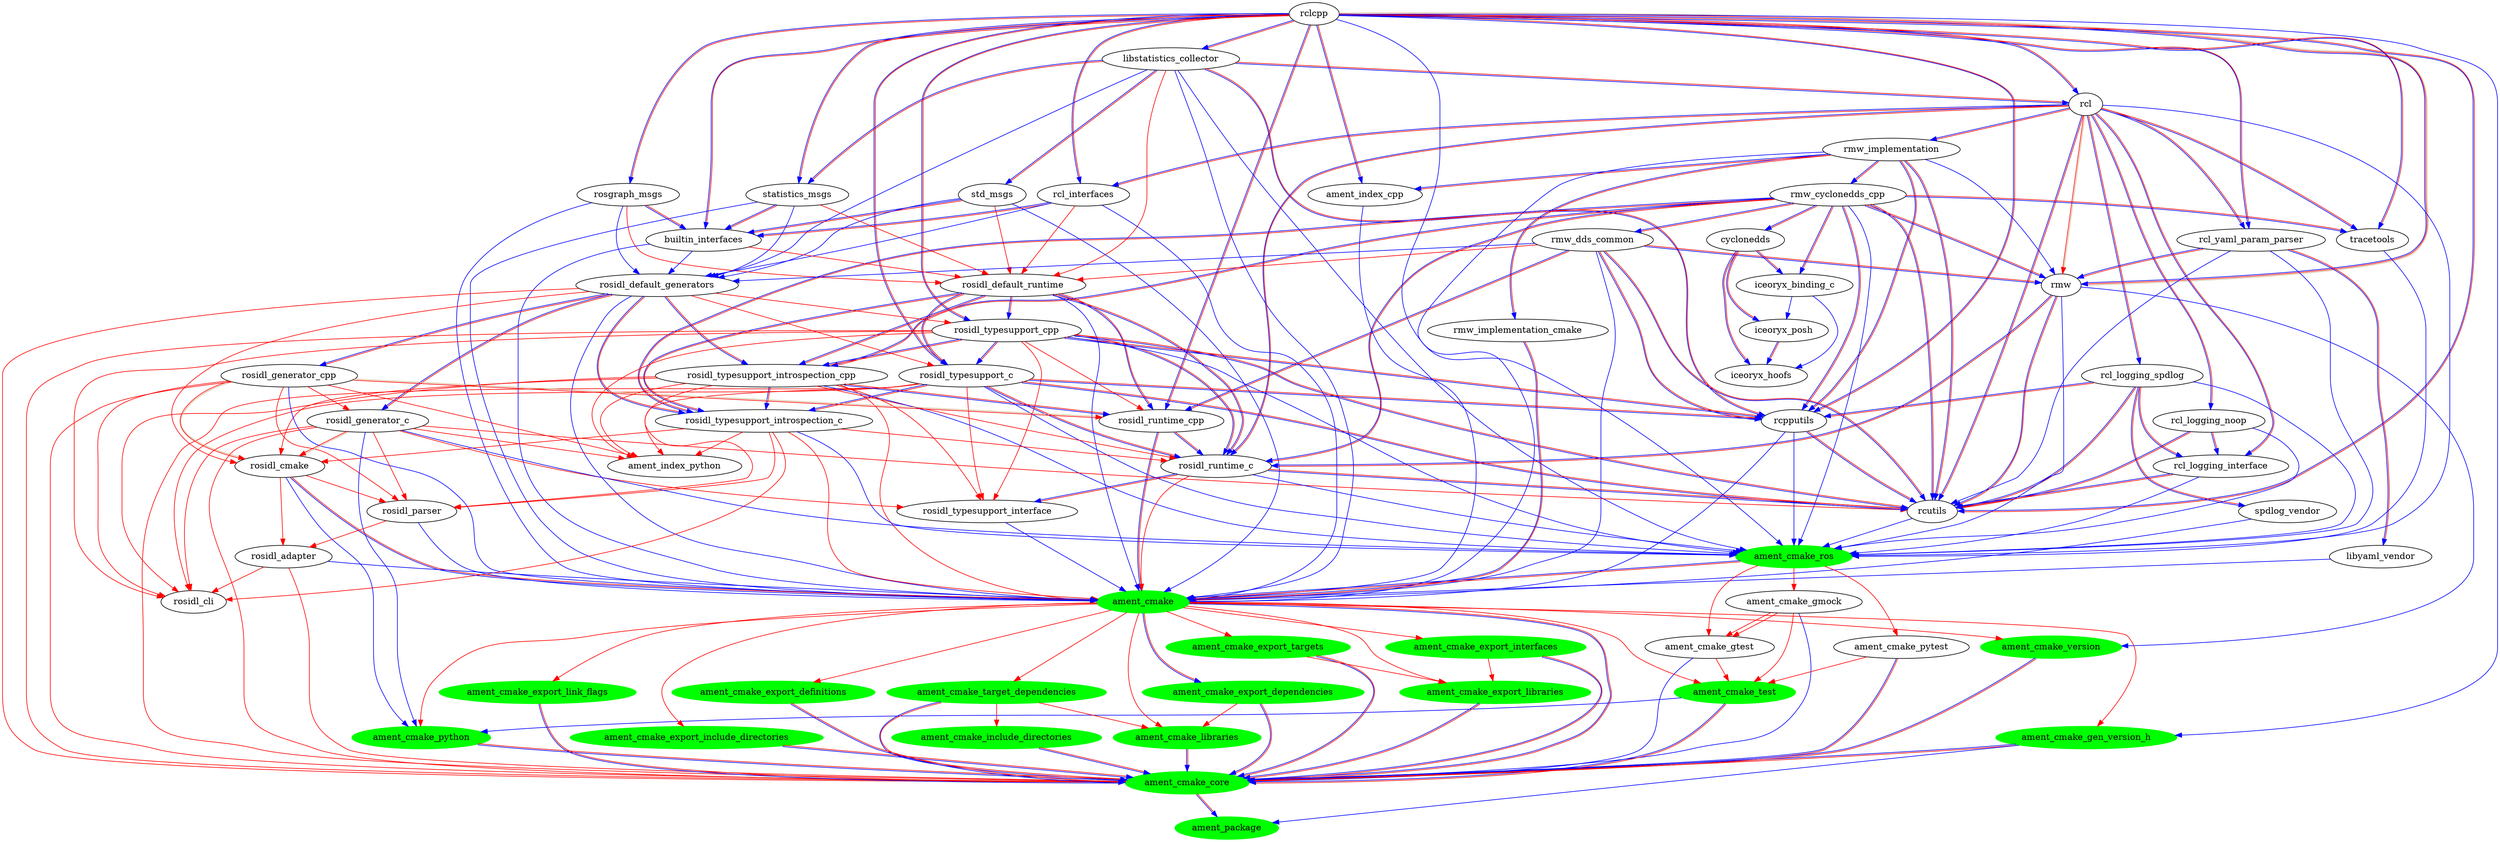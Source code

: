 digraph graphname {
  "rclcpp";
  "libstatistics_collector";
  "rcl";
  "rmw_implementation";
  "std_msgs";
  "statistics_msgs";
  "rosgraph_msgs";
  "rmw_cyclonedds_cpp";
  "rcl_interfaces";
  "rmw_dds_common";
  "builtin_interfaces";
  "rosidl_default_runtime";
  "rosidl_default_generators";
  "rosidl_typesupport_cpp";
  "rosidl_typesupport_c";
  "rosidl_typesupport_introspection_cpp";
  "rosidl_generator_cpp";
  "rcl_yaml_param_parser";
  "rcl_logging_spdlog";
  "rcl_logging_noop";
  "rosidl_typesupport_introspection_c";
  "rosidl_runtime_cpp";
  "rosidl_generator_c";
  "rmw";
  "rcl_logging_interface";
  "libyaml_vendor";
  "rosidl_runtime_c";
  "rcpputils";
  "rosidl_cmake";
  "rcutils";
  "tracetools";
  "rosidl_parser";
  "spdlog_vendor";
  "rosidl_typesupport_interface";
  "rosidl_adapter";
  "rmw_implementation_cmake";
  "ament_index_cpp";
  "ament_cmake_gtest";
  "ament_cmake_gmock";
  "ament_cmake_pytest";
  "ament_cmake_ros" -> "ament_cmake_pytest" [color="#ff0000"];
  "ament_cmake_pytest" -> "ament_cmake_core" [color="#0000ff:#ff0000"];
  "ament_cmake_pytest" -> "ament_cmake_test" [color="#ff0000"];
  "ament_cmake_ros" -> "ament_cmake_gmock" [color="#ff0000"];
  "ament_cmake_gmock" -> "ament_cmake_core" [color="#0000ff"];
  "ament_cmake_gmock" -> "ament_cmake_gtest" [color="#ff0000"];
  "ament_cmake_gmock" -> "ament_cmake_test" [color="#ff0000"];
  "ament_cmake_ros" -> "ament_cmake_gtest" [color="#ff0000"];
  "ament_cmake_gmock" -> "ament_cmake_gtest" [color="#ff0000"];
  "ament_cmake_gtest" -> "ament_cmake_core" [color="#0000ff"];
  "ament_cmake_gtest" -> "ament_cmake_test" [color="#ff0000"];
  "ament_cmake_ros" [style=filled;color = green];
  "ament_cmake" [style=filled;color = green];
  "ament_cmake_test" [style=filled;color = green];
  "rosidl_cli";
  "ament_cmake_gen_version_h" [style=filled;color = green];
  "ament_index_python";
  "cyclonedds";
  "ament_cmake_target_dependencies" [style=filled;color = green];
  "ament_cmake_export_targets" [style=filled;color = green];
  "ament_cmake_export_interfaces" [style=filled;color = green];
  "ament_cmake_export_dependencies" [style=filled;color = green];
  "iceoryx_binding_c";
  "ament_cmake_version" [style=filled;color = green];
  "ament_cmake_python" [style=filled;color = green];
  "ament_cmake_libraries" [style=filled;color = green];
  "ament_cmake_include_directories" [style=filled;color = green];
  "ament_cmake_export_link_flags" [style=filled;color = green];
  "ament_cmake_export_libraries" [style=filled;color = green];
  "ament_cmake_export_include_directories" [style=filled;color = green];
  "ament_cmake_export_definitions" [style=filled;color = green];
  "iceoryx_posh";
  "ament_cmake_core" [style=filled;color = green];
  "iceoryx_hoofs";
  "ament_package" [style=filled;color = green];
  "ament_cmake" -> "ament_cmake_test" [color="#ff0000"];
  "ament_cmake_test" -> "ament_cmake_core" [color="#0000ff:#ff0000"];
  "ament_cmake_test" -> "ament_cmake_python" [color="#0000ff"];
  "rclcpp" -> "libstatistics_collector" [color="#0000ff:#ff0000"];
  "rclcpp" -> "rosgraph_msgs" [color="#0000ff:#ff0000"];
  "rclcpp" -> "tracetools" [color="#0000ff:#ff0000"];
  "rclcpp" -> "ament_cmake_ros" [color="#0000ff"];
  "rclcpp" -> "rcl_interfaces" [color="#0000ff:#ff0000"];
  "rclcpp" -> "ament_index_cpp" [color="#0000ff:#ff0000"];
  "rclcpp" -> "rosidl_typesupport_cpp" [color="#0000ff:#ff0000"];
  "rclcpp" -> "builtin_interfaces" [color="#0000ff:#ff0000"];
  "rclcpp" -> "rcl_yaml_param_parser" [color="#0000ff:#ff0000"];
  "rclcpp" -> "rosidl_runtime_cpp" [color="#0000ff:#ff0000"];
  "rclcpp" -> "rcutils" [color="#0000ff:#ff0000"];
  "rclcpp" -> "ament_cmake_gen_version_h" [color="#0000ff"];
  "rclcpp" -> "rcpputils" [color="#0000ff:#ff0000"];
  "rclcpp" -> "statistics_msgs" [color="#0000ff:#ff0000"];
  "rclcpp" -> "rmw" [color="#0000ff:#ff0000:#d2b48c"];
  "rclcpp" -> "rcl" [color="#0000ff:#ff0000"];
  "rclcpp" -> "rosidl_typesupport_c" [color="#0000ff:#ff0000"];
  "libstatistics_collector" -> "ament_cmake_ros" [color="#0000ff"];
  "libstatistics_collector" -> "std_msgs" [color="#0000ff:#ff0000"];
  "libstatistics_collector" -> "rosidl_default_generators" [color="#0000ff"];
  "libstatistics_collector" -> "statistics_msgs" [color="#0000ff:#ff0000"];
  "libstatistics_collector" -> "rcpputils" [color="#0000ff:#ff0000"];
  "libstatistics_collector" -> "rcl" [color="#0000ff:#ff0000"];
  "libstatistics_collector" -> "ament_cmake" [color="#0000ff"];
  "libstatistics_collector" -> "rosidl_default_runtime" [color="#ff0000"];
  "rcl" -> "tracetools" [color="#0000ff:#ff0000"];
  "rcl" -> "ament_cmake_ros" [color="#0000ff"];
  "rcl" -> "rcl_interfaces" [color="#0000ff:#ff0000"];
  "rcl" -> "rcl_yaml_param_parser" [color="#0000ff:#ff0000"];
  "rcl" -> "rcutils" [color="#0000ff:#ff0000"];
  "rcl" -> "rcl_logging_interface" [color="#0000ff:#ff0000"];
  "rcl" -> "rcl_logging_noop" [color="#0000ff:#ff0000"];
  "rcl" -> "rmw_implementation" [color="#0000ff:#ff0000"];
  "rcl" -> "rcl_logging_spdlog" [color="#0000ff:#ff0000"];
  "rcl" -> "rosidl_runtime_c" [color="#0000ff:#ff0000"];
  "rcl" -> "rmw" [color="#ff0000:#d2b48c"];
  "rmw_implementation" -> "rmw_implementation_cmake" [color="#0000ff:#ff0000"];
  "rmw_implementation" -> "ament_index_cpp" [color="#0000ff:#ff0000"];
  "rmw_implementation" -> "rcutils" [color="#0000ff:#ff0000"];
  "rmw_implementation" -> "rcpputils" [color="#0000ff:#ff0000"];
  "rmw_implementation" -> "rmw_cyclonedds_cpp" [color="#0000ff:#ff0000"];
  "rmw_implementation" -> "rmw" [color="#0000ff"];
  "rmw_implementation" -> "ament_cmake" [color="#0000ff"];
  "std_msgs" -> "rosidl_default_generators" [color="#0000ff"];
  "std_msgs" -> "builtin_interfaces" [color="#0000ff:#ff0000"];
  "std_msgs" -> "ament_cmake" [color="#0000ff"];
  "std_msgs" -> "rosidl_default_runtime" [color="#ff0000"];
  "statistics_msgs" -> "rosidl_default_generators" [color="#0000ff"];
  "statistics_msgs" -> "builtin_interfaces" [color="#0000ff:#ff0000"];
  "statistics_msgs" -> "ament_cmake" [color="#0000ff"];
  "statistics_msgs" -> "rosidl_default_runtime" [color="#ff0000"];
  "rosgraph_msgs" -> "rosidl_default_generators" [color="#0000ff"];
  "rosgraph_msgs" -> "builtin_interfaces" [color="#0000ff:#ff0000"];
  "rosgraph_msgs" -> "ament_cmake" [color="#0000ff"];
  "rosgraph_msgs" -> "rosidl_default_runtime" [color="#ff0000"];
  "rmw_cyclonedds_cpp" -> "tracetools" [color="#0000ff:#ff0000"];
  "rmw_cyclonedds_cpp" -> "ament_cmake_ros" [color="#0000ff"];
  "rmw_cyclonedds_cpp" -> "rmw_dds_common" [color="#0000ff:#ff0000"];
  "rmw_cyclonedds_cpp" -> "rosidl_typesupport_introspection_c" [color="#0000ff:#ff0000"];
  "rmw_cyclonedds_cpp" -> "rcutils" [color="#0000ff:#ff0000"];
  "rmw_cyclonedds_cpp" -> "rosidl_typesupport_introspection_cpp" [color="#0000ff:#ff0000"];
  "rmw_cyclonedds_cpp" -> "rcpputils" [color="#0000ff:#ff0000"];
  "rmw_cyclonedds_cpp" -> "iceoryx_binding_c" [color="#0000ff:#ff0000"];
  "rmw_cyclonedds_cpp" -> "cyclonedds" [color="#0000ff:#ff0000"];
  "rmw_cyclonedds_cpp" -> "rmw" [color="#0000ff:#ff0000"];
  "rmw_cyclonedds_cpp" -> "rosidl_runtime_c" [color="#0000ff:#ff0000"];
  "rcl_interfaces" -> "rosidl_default_generators" [color="#0000ff"];
  "rcl_interfaces" -> "builtin_interfaces" [color="#0000ff:#ff0000"];
  "rcl_interfaces" -> "ament_cmake" [color="#0000ff"];
  "rcl_interfaces" -> "rosidl_default_runtime" [color="#ff0000"];
  "rmw_dds_common" -> "rosidl_default_generators" [color="#0000ff"];
  "rmw_dds_common" -> "rosidl_runtime_cpp" [color="#0000ff:#ff0000"];
  "rmw_dds_common" -> "rcutils" [color="#0000ff:#ff0000"];
  "rmw_dds_common" -> "rcpputils" [color="#0000ff:#ff0000"];
  "rmw_dds_common" -> "rmw" [color="#0000ff:#ff0000"];
  "rmw_dds_common" -> "ament_cmake" [color="#0000ff"];
  "rmw_dds_common" -> "rosidl_default_runtime" [color="#ff0000"];
  "builtin_interfaces" -> "rosidl_default_generators" [color="#0000ff"];
  "builtin_interfaces" -> "ament_cmake" [color="#0000ff"];
  "builtin_interfaces" -> "rosidl_default_runtime" [color="#ff0000"];
  "rosidl_default_runtime" -> "rosidl_typesupport_cpp" [color="#0000ff:#ff0000"];
  "rosidl_default_runtime" -> "ament_cmake" [color="#0000ff"];
  "rosidl_default_runtime" -> "rosidl_typesupport_introspection_c" [color="#0000ff:#ff0000"];
  "rosidl_default_runtime" -> "rosidl_runtime_cpp" [color="#0000ff:#ff0000"];
  "rosidl_default_runtime" -> "rosidl_typesupport_introspection_cpp" [color="#0000ff:#ff0000"];
  "rosidl_default_runtime" -> "rosidl_runtime_c" [color="#0000ff:#ff0000"];
  "rosidl_default_runtime" -> "rosidl_typesupport_c" [color="#0000ff:#ff0000"];
  "rosidl_default_generators" -> "rosidl_generator_c" [color="#0000ff:#ff0000"];
  "rosidl_default_generators" -> "rosidl_typesupport_introspection_c" [color="#0000ff:#ff0000"];
  "rosidl_default_generators" -> "rosidl_typesupport_introspection_cpp" [color="#0000ff:#ff0000"];
  "rosidl_default_generators" -> "rosidl_generator_cpp" [color="#0000ff:#ff0000"];
  "rosidl_default_generators" -> "ament_cmake" [color="#0000ff"];
  "rosidl_default_generators" -> "rosidl_cmake" [color="#ff0000"];
  "rosidl_default_generators" -> "ament_cmake_core" [color="#ff0000"];
  "rosidl_default_generators" -> "rosidl_typesupport_cpp" [color="#ff0000"];
  "rosidl_default_generators" -> "rosidl_typesupport_c" [color="#ff0000"];
  "rosidl_typesupport_cpp" -> "ament_cmake_ros" [color="#0000ff"];
  "rosidl_typesupport_cpp" -> "rcutils" [color="#0000ff:#ff0000"];
  "rosidl_typesupport_cpp" -> "rosidl_typesupport_introspection_cpp" [color="#0000ff:#ff0000"];
  "rosidl_typesupport_cpp" -> "rcpputils" [color="#0000ff:#ff0000"];
  "rosidl_typesupport_cpp" -> "rosidl_runtime_c" [color="#0000ff:#ff0000"];
  "rosidl_typesupport_cpp" -> "rosidl_typesupport_c" [color="#0000ff:#ff0000"];
  "rosidl_typesupport_cpp" -> "ament_index_python" [color="#ff0000"];
  "rosidl_typesupport_cpp" -> "ament_cmake_core" [color="#ff0000"];
  "rosidl_typesupport_cpp" -> "rosidl_runtime_cpp" [color="#ff0000"];
  "rosidl_typesupport_cpp" -> "rosidl_cli" [color="#ff0000"];
  "rosidl_typesupport_cpp" -> "rosidl_typesupport_interface" [color="#ff0000"];
  "rosidl_typesupport_c" -> "ament_cmake_ros" [color="#0000ff"];
  "rosidl_typesupport_c" -> "rosidl_typesupport_introspection_c" [color="#0000ff:#ff0000"];
  "rosidl_typesupport_c" -> "rcutils" [color="#0000ff:#ff0000"];
  "rosidl_typesupport_c" -> "rcpputils" [color="#0000ff:#ff0000"];
  "rosidl_typesupport_c" -> "rosidl_runtime_c" [color="#0000ff:#ff0000"];
  "rosidl_typesupport_c" -> "ament_index_python" [color="#ff0000"];
  "rosidl_typesupport_c" -> "ament_cmake_core" [color="#ff0000"];
  "rosidl_typesupport_c" -> "rosidl_cli" [color="#ff0000"];
  "rosidl_typesupport_c" -> "rosidl_typesupport_interface" [color="#ff0000"];
  "rosidl_typesupport_introspection_cpp" -> "ament_cmake_ros" [color="#0000ff"];
  "rosidl_typesupport_introspection_cpp" -> "rosidl_typesupport_introspection_c" [color="#0000ff:#ff0000"];
  "rosidl_typesupport_introspection_cpp" -> "rosidl_runtime_cpp" [color="#0000ff:#ff0000"];
  "rosidl_typesupport_introspection_cpp" -> "rosidl_cmake" [color="#ff0000"];
  "rosidl_typesupport_introspection_cpp" -> "ament_index_python" [color="#ff0000"];
  "rosidl_typesupport_introspection_cpp" -> "rosidl_parser" [color="#ff0000"];
  "rosidl_typesupport_introspection_cpp" -> "rosidl_cli" [color="#ff0000"];
  "rosidl_typesupport_introspection_cpp" -> "rosidl_typesupport_interface" [color="#ff0000"];
  "rosidl_typesupport_introspection_cpp" -> "rosidl_runtime_c" [color="#ff0000"];
  "rosidl_typesupport_introspection_cpp" -> "ament_cmake" [color="#ff0000"];
  "rosidl_generator_cpp" -> "ament_cmake" [color="#0000ff"];
  "rosidl_generator_cpp" -> "rosidl_cmake" [color="#ff0000:#d2b48c"];
  "rosidl_generator_cpp" -> "ament_index_python" [color="#ff0000"];
  "rosidl_generator_cpp" -> "ament_cmake_core" [color="#ff0000"];
  "rosidl_generator_cpp" -> "rosidl_generator_c" [color="#ff0000"];
  "rosidl_generator_cpp" -> "rosidl_runtime_cpp" [color="#ff0000:#d2b48c"];
  "rosidl_generator_cpp" -> "rosidl_parser" [color="#ff0000"];
  "rosidl_generator_cpp" -> "rosidl_cli" [color="#ff0000"];
  "rcl_yaml_param_parser" -> "ament_cmake_ros" [color="#0000ff"];
  "rcl_yaml_param_parser" -> "libyaml_vendor" [color="#0000ff:#ff0000"];
  "rcl_yaml_param_parser" -> "rcutils" [color="#0000ff"];
  "rcl_yaml_param_parser" -> "rmw" [color="#0000ff:#ff0000"];
  "rcl_logging_spdlog" -> "ament_cmake_ros" [color="#0000ff"];
  "rcl_logging_spdlog" -> "rcutils" [color="#0000ff:#ff0000"];
  "rcl_logging_spdlog" -> "rcl_logging_interface" [color="#0000ff:#ff0000"];
  "rcl_logging_spdlog" -> "rcpputils" [color="#0000ff:#ff0000"];
  "rcl_logging_spdlog" -> "spdlog_vendor" [color="#0000ff:#ff0000"];
  "rcl_logging_noop" -> "rcl_logging_interface" [color="#0000ff:#ff0000"];
  "rcl_logging_noop" -> "ament_cmake_ros" [color="#0000ff"];
  "rcl_logging_noop" -> "rcutils" [color="#0000ff:#ff0000"];
  "rosidl_typesupport_introspection_c" -> "ament_cmake_ros" [color="#0000ff"];
  "rosidl_typesupport_introspection_c" -> "rosidl_cmake" [color="#ff0000"];
  "rosidl_typesupport_introspection_c" -> "ament_index_python" [color="#ff0000"];
  "rosidl_typesupport_introspection_c" -> "rosidl_parser" [color="#ff0000"];
  "rosidl_typesupport_introspection_c" -> "rosidl_cli" [color="#ff0000"];
  "rosidl_typesupport_introspection_c" -> "rosidl_runtime_c" [color="#ff0000"];
  "rosidl_typesupport_introspection_c" -> "ament_cmake" [color="#ff0000"];
  "rosidl_runtime_cpp" -> "rosidl_runtime_c" [color="#0000ff:#ff0000"];
  "rosidl_runtime_cpp" -> "ament_cmake" [color="#0000ff:#ff0000"];
  "rosidl_generator_c" -> "ament_cmake_ros" [color="#0000ff"];
  "rosidl_generator_c" -> "ament_cmake_python" [color="#0000ff"];
  "rosidl_generator_c" -> "rosidl_cmake" [color="#ff0000:#d2b48c"];
  "rosidl_generator_c" -> "ament_index_python" [color="#ff0000"];
  "rosidl_generator_c" -> "ament_cmake_core" [color="#ff0000"];
  "rosidl_generator_c" -> "rosidl_parser" [color="#ff0000"];
  "rosidl_generator_c" -> "rcutils" [color="#ff0000"];
  "rosidl_generator_c" -> "rosidl_cli" [color="#ff0000"];
  "rosidl_generator_c" -> "rosidl_typesupport_interface" [color="#ff0000"];
  "rmw" -> "ament_cmake_version" [color="#0000ff"];
  "rmw" -> "ament_cmake_ros" [color="#0000ff"];
  "rmw" -> "rosidl_runtime_c" [color="#0000ff:#ff0000"];
  "rmw" -> "rcutils" [color="#0000ff:#ff0000"];
  "rcl_logging_interface" -> "ament_cmake_ros" [color="#0000ff"];
  "rcl_logging_interface" -> "rcutils" [color="#0000ff:#ff0000"];
  "libyaml_vendor" -> "ament_cmake" [color="#0000ff"];
  "rosidl_runtime_c" -> "ament_cmake_ros" [color="#0000ff"];
  "rosidl_runtime_c" -> "rosidl_typesupport_interface" [color="#0000ff:#ff0000"];
  "rosidl_runtime_c" -> "rcutils" [color="#0000ff:#ff0000"];
  "rosidl_runtime_c" -> "ament_cmake" [color="#ff0000"];
  "rcpputils" -> "ament_cmake_ros" [color="#0000ff"];
  "rcpputils" -> "rcutils" [color="#0000ff:#ff0000"];
  "rcpputils" -> "ament_cmake" [color="#0000ff"];
  "rosidl_cmake" -> "ament_cmake_python" [color="#0000ff"];
  "rosidl_cmake" -> "ament_cmake" [color="#0000ff:#ff0000"];
  "rosidl_cmake" -> "rosidl_adapter" [color="#ff0000"];
  "rosidl_cmake" -> "rosidl_parser" [color="#ff0000"];
  "rcutils" -> "ament_cmake_ros" [color="#0000ff"];
  "tracetools" -> "ament_cmake_ros" [color="#0000ff"];
  "rosidl_parser" -> "ament_cmake" [color="#0000ff"];
  "rosidl_parser" -> "rosidl_adapter" [color="#ff0000"];
  "spdlog_vendor" -> "ament_cmake" [color="#0000ff"];
  "rosidl_typesupport_interface" -> "ament_cmake" [color="#0000ff"];
  "rosidl_adapter" -> "ament_cmake" [color="#0000ff"];
  "rosidl_adapter" -> "rosidl_cli" [color="#ff0000"];
  "rosidl_adapter" -> "ament_cmake_core" [color="#ff0000"];
  "rmw_implementation_cmake" -> "ament_cmake" [color="#0000ff:#ff0000"];
  "ament_index_cpp" -> "ament_cmake" [color="#0000ff"];
  "ament_cmake_ros" -> "ament_cmake" [color="#0000ff:#ff0000"];
  "ament_cmake" -> "ament_cmake_core" [color="#0000ff:#ff0000"];
  "ament_cmake" -> "ament_cmake_export_dependencies" [color="#0000ff:#ff0000"];
  "ament_cmake" -> "ament_cmake_export_interfaces" [color="#ff0000"];
  "ament_cmake" -> "ament_cmake_version" [color="#ff0000"];
  "ament_cmake" -> "ament_cmake_python" [color="#ff0000"];
  "ament_cmake" -> "ament_cmake_export_libraries" [color="#ff0000"];
  "ament_cmake" -> "ament_cmake_export_targets" [color="#ff0000"];
  "ament_cmake" -> "ament_cmake_gen_version_h" [color="#ff0000"];
  "ament_cmake" -> "ament_cmake_export_definitions" [color="#ff0000"];
  "ament_cmake" -> "ament_cmake_export_link_flags" [color="#ff0000"];
  "ament_cmake" -> "ament_cmake_export_include_directories" [color="#ff0000"];
  "ament_cmake" -> "ament_cmake_target_dependencies" [color="#ff0000"];
  "ament_cmake" -> "ament_cmake_libraries" [color="#ff0000"];
  "ament_cmake_gen_version_h" -> "ament_package" [color="#0000ff"];
  "ament_cmake_gen_version_h" -> "ament_cmake_core" [color="#0000ff:#ff0000"];
  "cyclonedds" -> "iceoryx_posh" [color="#0000ff:#ff0000"];
  "cyclonedds" -> "iceoryx_hoofs" [color="#0000ff:#ff0000"];
  "cyclonedds" -> "iceoryx_binding_c" [color="#0000ff:#ff0000"];
  "ament_cmake_target_dependencies" -> "ament_cmake_core" [color="#0000ff:#ff0000"];
  "ament_cmake_target_dependencies" -> "ament_cmake_libraries" [color="#ff0000"];
  "ament_cmake_target_dependencies" -> "ament_cmake_include_directories" [color="#ff0000"];
  "ament_cmake_export_targets" -> "ament_cmake_core" [color="#0000ff:#ff0000"];
  "ament_cmake_export_targets" -> "ament_cmake_export_libraries" [color="#ff0000"];
  "ament_cmake_export_interfaces" -> "ament_cmake_core" [color="#0000ff:#ff0000"];
  "ament_cmake_export_interfaces" -> "ament_cmake_export_libraries" [color="#ff0000"];
  "ament_cmake_export_dependencies" -> "ament_cmake_core" [color="#0000ff:#ff0000"];
  "ament_cmake_export_dependencies" -> "ament_cmake_libraries" [color="#ff0000"];
  "iceoryx_binding_c" -> "iceoryx_posh" [color="#0000ff"];
  "iceoryx_binding_c" -> "iceoryx_hoofs" [color="#0000ff"];
  "ament_cmake_version" -> "ament_cmake_core" [color="#0000ff:#ff0000"];
  "ament_cmake_python" -> "ament_cmake_core" [color="#0000ff:#ff0000"];
  "ament_cmake_libraries" -> "ament_cmake_core" [color="#0000ff:#ff0000"];
  "ament_cmake_include_directories" -> "ament_cmake_core" [color="#0000ff:#ff0000"];
  "ament_cmake_export_link_flags" -> "ament_cmake_core" [color="#0000ff:#ff0000"];
  "ament_cmake_export_libraries" -> "ament_cmake_core" [color="#0000ff:#ff0000"];
  "ament_cmake_export_include_directories" -> "ament_cmake_core" [color="#0000ff:#ff0000"];
  "ament_cmake_export_definitions" -> "ament_cmake_core" [color="#0000ff:#ff0000"];
  "iceoryx_posh" -> "iceoryx_hoofs" [color="#0000ff:#ff0000"];
  "ament_cmake_core" -> "ament_package" [color="#0000ff:#ff0000"];
}

